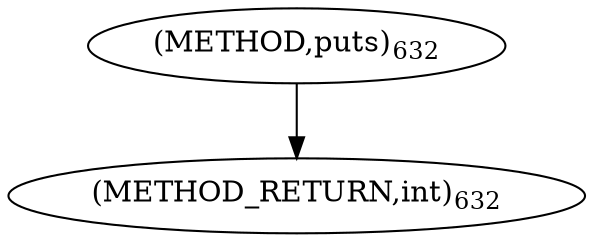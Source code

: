 digraph "puts" {  
"73877" [label = <(METHOD,puts)<SUB>632</SUB>> ]
"73879" [label = <(METHOD_RETURN,int)<SUB>632</SUB>> ]
  "73877" -> "73879" 
}

